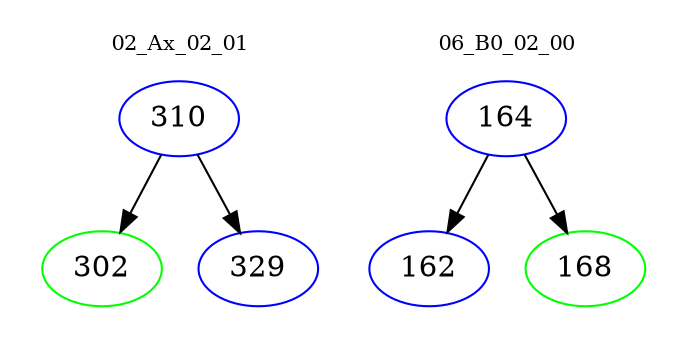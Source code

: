 digraph{
subgraph cluster_0 {
color = white
label = "02_Ax_02_01";
fontsize=10;
T0_310 [label="310", color="blue"]
T0_310 -> T0_302 [color="black"]
T0_302 [label="302", color="green"]
T0_310 -> T0_329 [color="black"]
T0_329 [label="329", color="blue"]
}
subgraph cluster_1 {
color = white
label = "06_B0_02_00";
fontsize=10;
T1_164 [label="164", color="blue"]
T1_164 -> T1_162 [color="black"]
T1_162 [label="162", color="blue"]
T1_164 -> T1_168 [color="black"]
T1_168 [label="168", color="green"]
}
}
